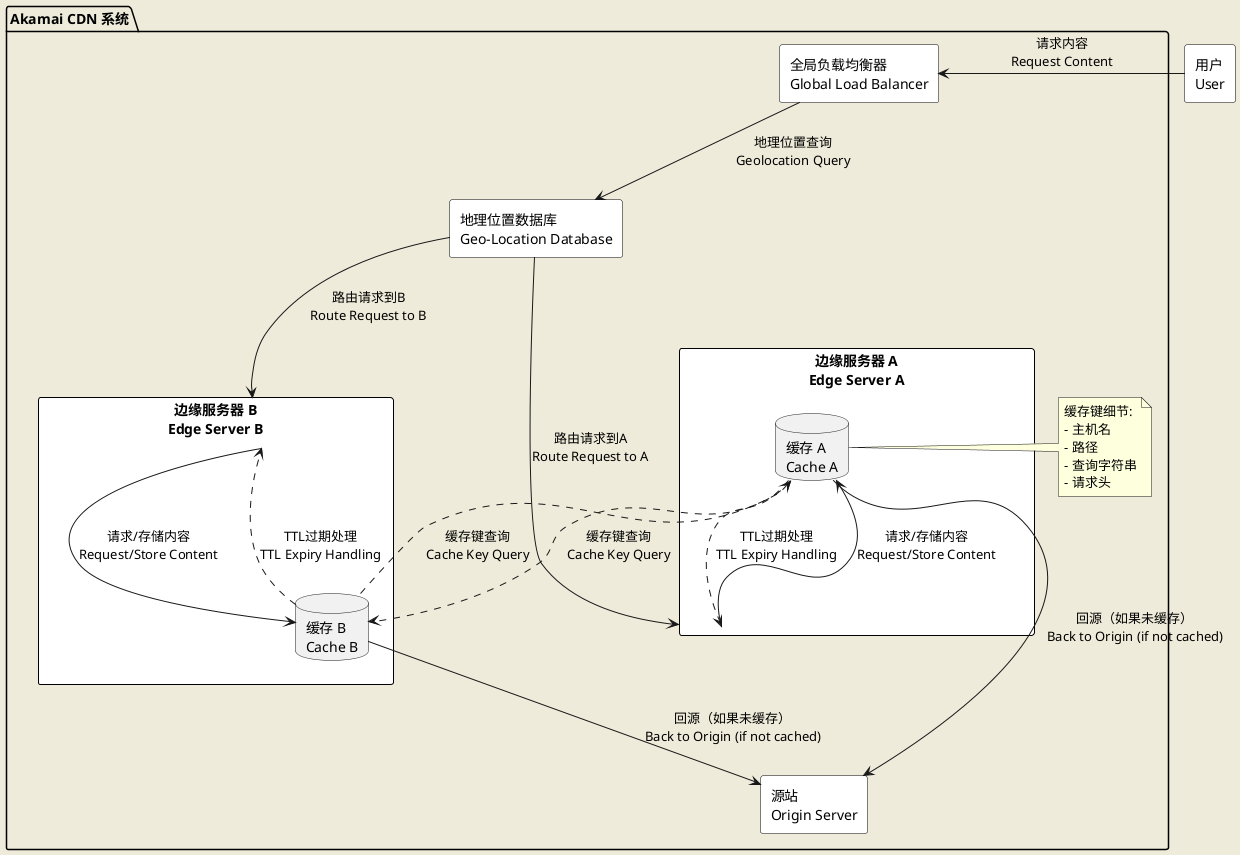 @startuml
skinparam backgroundColor #EEEBDA
skinparam rectangle {
  BackgroundColor White
  BorderColor Black
  Shadowing false
}

' CDN 系统架构
package "Akamai CDN 系统" {
    rectangle "全局负载均衡器\nGlobal Load Balancer" as GLB
    rectangle "地理位置数据库\nGeo-Location Database" as GeoDB

    ' 边缘服务器和缓存
    rectangle "边缘服务器 A\nEdge Server A" as EdgeA {
        database "缓存 A\nCache A" as CacheA
    }
    rectangle "边缘服务器 B\nEdge Server B" as EdgeB {
        database "缓存 B\nCache B" as CacheB
    }
    rectangle "源站\nOrigin Server" as Origin

    ' 请求和缓存流程
    GLB --> GeoDB : "地理位置查询\nGeolocation Query"
    GeoDB -down-> EdgeA : "路由请求到A\nRoute Request to A"
    GeoDB -down-> EdgeB : "路由请求到B\nRoute Request to B"
    EdgeA --> CacheA : "请求/存储内容\nRequest/Store Content"
    EdgeB --> CacheB : "请求/存储内容\nRequest/Store Content"
    CacheA --> Origin : "回源（如果未缓存）\nBack to Origin (if not cached)"
    CacheB --> Origin : "回源（如果未缓存）\nBack to Origin (if not cached)"

    ' 缓存键和TTL处理
    CacheA ..> CacheB : "缓存键查询\nCache Key Query"
    CacheB ..> CacheA : "缓存键查询\nCache Key Query"
    CacheA ..> EdgeA : "TTL过期处理\nTTL Expiry Handling"
    CacheB ..> EdgeB : "TTL过期处理\nTTL Expiry Handling"

    ' 缓存键细节
    note right of CacheA
      缓存键细节:
      - 主机名
      - 路径
      - 查询字符串
      - 请求头
    end note
}

' 用户请求
rectangle "用户\nUser" as User
User -right-> GLB : "请求内容\nRequest Content"

@enduml
